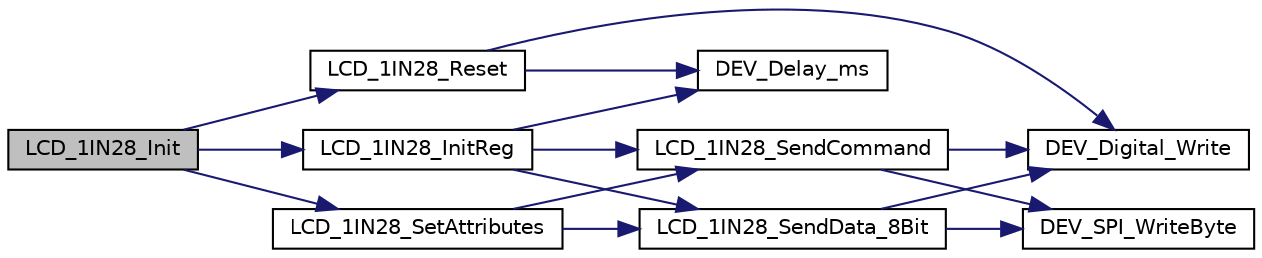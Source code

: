 digraph "LCD_1IN28_Init"
{
 // LATEX_PDF_SIZE
  bgcolor="transparent";
  edge [fontname="Helvetica",fontsize="10",labelfontname="Helvetica",labelfontsize="10"];
  node [fontname="Helvetica",fontsize="10",shape=record];
  rankdir="LR";
  Node1 [label="LCD_1IN28_Init",height=0.2,width=0.4,color="black", fillcolor="grey75", style="filled", fontcolor="black",tooltip="function : Initialize the lcd parameter:"];
  Node1 -> Node2 [color="midnightblue",fontsize="10",style="solid",fontname="Helvetica"];
  Node2 [label="LCD_1IN28_InitReg",height=0.2,width=0.4,color="black",URL="$LCD__1in28_8c.html#a883f066e69443cf3a88fa911b283bf5c",tooltip="function : Initialize the lcd register parameter:"];
  Node2 -> Node3 [color="midnightblue",fontsize="10",style="solid",fontname="Helvetica"];
  Node3 [label="DEV_Delay_ms",height=0.2,width=0.4,color="black",URL="$DEV__Config_8c.html#a2df8b0d2078af2cc903690b5edc1dddb",tooltip="delay x ms"];
  Node2 -> Node4 [color="midnightblue",fontsize="10",style="solid",fontname="Helvetica"];
  Node4 [label="LCD_1IN28_SendCommand",height=0.2,width=0.4,color="black",URL="$LCD__1in28_8c.html#a2d4544449c2fbb5d7d30d007c4175d0e",tooltip="function : send command parameter: Reg : Command register"];
  Node4 -> Node5 [color="midnightblue",fontsize="10",style="solid",fontname="Helvetica"];
  Node5 [label="DEV_Digital_Write",height=0.2,width=0.4,color="black",URL="$DEV__Config_8c.html#a115bf3186fb590c5a9fa1bbfc2f38352",tooltip="GPIO read and write."];
  Node4 -> Node6 [color="midnightblue",fontsize="10",style="solid",fontname="Helvetica"];
  Node6 [label="DEV_SPI_WriteByte",height=0.2,width=0.4,color="black",URL="$DEV__Config_8c.html#a81090f78e7cb924d294d518b16ce3cc3",tooltip="SPI."];
  Node2 -> Node7 [color="midnightblue",fontsize="10",style="solid",fontname="Helvetica"];
  Node7 [label="LCD_1IN28_SendData_8Bit",height=0.2,width=0.4,color="black",URL="$LCD__1in28_8c.html#a269938e6774f0acd809bb33c7d7ddc73",tooltip="function : send data parameter: Data : Write data"];
  Node7 -> Node5 [color="midnightblue",fontsize="10",style="solid",fontname="Helvetica"];
  Node7 -> Node6 [color="midnightblue",fontsize="10",style="solid",fontname="Helvetica"];
  Node1 -> Node8 [color="midnightblue",fontsize="10",style="solid",fontname="Helvetica"];
  Node8 [label="LCD_1IN28_Reset",height=0.2,width=0.4,color="black",URL="$LCD__1in28_8c.html#a6833da675b4ccc6683a2777d4d9a52ac",tooltip="function : Hardware reset parameter:"];
  Node8 -> Node3 [color="midnightblue",fontsize="10",style="solid",fontname="Helvetica"];
  Node8 -> Node5 [color="midnightblue",fontsize="10",style="solid",fontname="Helvetica"];
  Node1 -> Node9 [color="midnightblue",fontsize="10",style="solid",fontname="Helvetica"];
  Node9 [label="LCD_1IN28_SetAttributes",height=0.2,width=0.4,color="black",URL="$LCD__1in28_8c.html#a8f95baf81dd4b5119fe90cbfddfa308d",tooltip="function: Set the resolution and scanning method of the screen parameter: Scan_dir: Scan direction"];
  Node9 -> Node4 [color="midnightblue",fontsize="10",style="solid",fontname="Helvetica"];
  Node9 -> Node7 [color="midnightblue",fontsize="10",style="solid",fontname="Helvetica"];
}
